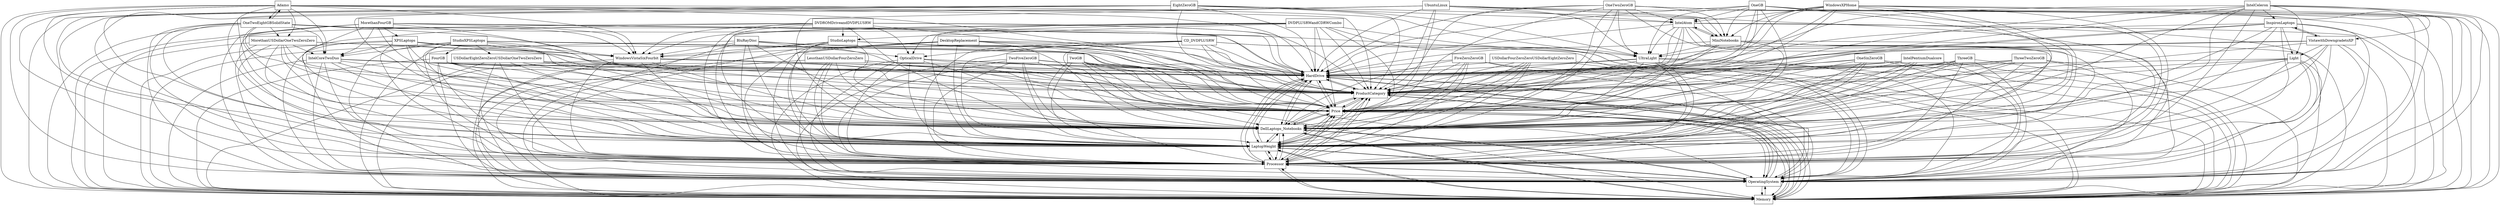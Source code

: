 digraph{
graph [rankdir=TB];
node [shape=box];
edge [arrowhead=normal];
0[label="HardDrive",]
1[label="TwoGB",]
2[label="StudioXPSLaptops",]
3[label="WindowsXPHome",]
4[label="USDollarFourZeroZeroUSDollarEightZeroZero",]
5[label="ProductCategory",]
6[label="InspironLaptops",]
7[label="IntelCoreTwoDuo",]
8[label="LessthanUSDollarFourZeroZero",]
9[label="OneTwoZeroGB",]
10[label="Memory",]
11[label="MorethanUSDollarOneTwoZeroZero",]
12[label="USDollarEightZeroZeroUSDollarOneTwoZeroZero",]
13[label="XPSLaptops",]
14[label="IntelPentiumDualcore",]
15[label="TwoFiveZeroGB",]
16[label="Light",]
17[label="OperatingSystem",]
18[label="WindowsVistaSixFourbit",]
19[label="Processor",]
20[label="DVDPLUSRWandCDRWCombo",]
21[label="IntelAtom",]
22[label="EightZeroGB",]
23[label="Adamo",]
24[label="OneGB",]
25[label="DVDROMDriveandDVDPLUSRW",]
26[label="OpticalDrive",]
27[label="FiveZeroZeroGB",]
28[label="LaptopWeight",]
29[label="VistawithDowngradetoXP",]
30[label="BluRayDisc",]
31[label="OneTwoEightGBSolidState",]
32[label="OneSixZeroGB",]
33[label="DellLaptops_Notebooks",]
34[label="UbuntuLinux",]
35[label="MorethanFourGB",]
36[label="IntelCeleron",]
37[label="Price",]
38[label="ThreeTwoZeroGB",]
39[label="ThreeGB",]
40[label="UltraLight",]
41[label="MiniNotebooks",]
42[label="CD_DVDPLUSRW",]
43[label="StudioLaptops",]
44[label="DesktopReplacement",]
45[label="FourGB",]
0->5[label="",]
0->10[label="",]
0->17[label="",]
0->19[label="",]
0->28[label="",]
0->33[label="",]
0->37[label="",]
1->0[label="",]
1->5[label="",]
1->10[label="",]
1->17[label="",]
1->19[label="",]
1->28[label="",]
1->33[label="",]
1->37[label="",]
2->0[label="",]
2->5[label="",]
2->7[label="",]
2->10[label="",]
2->12[label="",]
2->17[label="",]
2->18[label="",]
2->19[label="",]
2->28[label="",]
2->33[label="",]
2->37[label="",]
2->45[label="",]
3->0[label="",]
3->5[label="",]
3->10[label="",]
3->17[label="",]
3->19[label="",]
3->21[label="",]
3->28[label="",]
3->33[label="",]
3->37[label="",]
3->40[label="",]
3->41[label="",]
4->0[label="",]
4->5[label="",]
4->10[label="",]
4->17[label="",]
4->19[label="",]
4->28[label="",]
4->33[label="",]
4->37[label="",]
5->0[label="",]
5->10[label="",]
5->17[label="",]
5->19[label="",]
5->28[label="",]
5->33[label="",]
5->37[label="",]
6->0[label="",]
6->5[label="",]
6->10[label="",]
6->16[label="",]
6->17[label="",]
6->19[label="",]
6->28[label="",]
6->29[label="",]
6->33[label="",]
6->37[label="",]
7->0[label="",]
7->5[label="",]
7->10[label="",]
7->17[label="",]
7->19[label="",]
7->28[label="",]
7->33[label="",]
7->37[label="",]
8->0[label="",]
8->5[label="",]
8->10[label="",]
8->17[label="",]
8->19[label="",]
8->28[label="",]
8->33[label="",]
8->37[label="",]
9->0[label="",]
9->5[label="",]
9->10[label="",]
9->17[label="",]
9->19[label="",]
9->21[label="",]
9->28[label="",]
9->33[label="",]
9->37[label="",]
9->40[label="",]
9->41[label="",]
10->0[label="",]
10->5[label="",]
10->17[label="",]
10->19[label="",]
10->28[label="",]
10->33[label="",]
10->37[label="",]
11->0[label="",]
11->5[label="",]
11->7[label="",]
11->10[label="",]
11->17[label="",]
11->18[label="",]
11->19[label="",]
11->28[label="",]
11->33[label="",]
11->37[label="",]
12->0[label="",]
12->5[label="",]
12->10[label="",]
12->17[label="",]
12->19[label="",]
12->28[label="",]
12->33[label="",]
12->37[label="",]
13->0[label="",]
13->5[label="",]
13->7[label="",]
13->10[label="",]
13->17[label="",]
13->18[label="",]
13->19[label="",]
13->28[label="",]
13->33[label="",]
13->37[label="",]
14->0[label="",]
14->5[label="",]
14->10[label="",]
14->17[label="",]
14->19[label="",]
14->28[label="",]
14->33[label="",]
14->37[label="",]
15->0[label="",]
15->5[label="",]
15->10[label="",]
15->17[label="",]
15->19[label="",]
15->28[label="",]
15->33[label="",]
15->37[label="",]
16->0[label="",]
16->5[label="",]
16->10[label="",]
16->17[label="",]
16->19[label="",]
16->28[label="",]
16->33[label="",]
16->37[label="",]
17->0[label="",]
17->5[label="",]
17->10[label="",]
17->19[label="",]
17->28[label="",]
17->33[label="",]
17->37[label="",]
18->0[label="",]
18->5[label="",]
18->10[label="",]
18->17[label="",]
18->19[label="",]
18->28[label="",]
18->33[label="",]
18->37[label="",]
19->0[label="",]
19->5[label="",]
19->10[label="",]
19->17[label="",]
19->28[label="",]
19->33[label="",]
19->37[label="",]
20->0[label="",]
20->5[label="",]
20->10[label="",]
20->17[label="",]
20->18[label="",]
20->19[label="",]
20->26[label="",]
20->28[label="",]
20->33[label="",]
20->37[label="",]
20->43[label="",]
21->0[label="",]
21->5[label="",]
21->10[label="",]
21->17[label="",]
21->19[label="",]
21->28[label="",]
21->33[label="",]
21->37[label="",]
21->40[label="",]
21->41[label="",]
22->0[label="",]
22->5[label="",]
22->10[label="",]
22->17[label="",]
22->19[label="",]
22->21[label="",]
22->28[label="",]
22->33[label="",]
22->37[label="",]
22->40[label="",]
22->41[label="",]
23->0[label="",]
23->5[label="",]
23->7[label="",]
23->10[label="",]
23->11[label="",]
23->17[label="",]
23->18[label="",]
23->19[label="",]
23->28[label="",]
23->31[label="",]
23->33[label="",]
23->37[label="",]
23->40[label="",]
24->0[label="",]
24->5[label="",]
24->10[label="",]
24->17[label="",]
24->19[label="",]
24->21[label="",]
24->28[label="",]
24->33[label="",]
24->37[label="",]
24->40[label="",]
24->41[label="",]
25->0[label="",]
25->5[label="",]
25->10[label="",]
25->17[label="",]
25->18[label="",]
25->19[label="",]
25->26[label="",]
25->28[label="",]
25->33[label="",]
25->37[label="",]
25->43[label="",]
26->0[label="",]
26->5[label="",]
26->10[label="",]
26->17[label="",]
26->19[label="",]
26->28[label="",]
26->33[label="",]
26->37[label="",]
27->0[label="",]
27->5[label="",]
27->10[label="",]
27->17[label="",]
27->19[label="",]
27->28[label="",]
27->33[label="",]
27->37[label="",]
28->0[label="",]
28->5[label="",]
28->10[label="",]
28->17[label="",]
28->19[label="",]
28->33[label="",]
28->37[label="",]
29->0[label="",]
29->5[label="",]
29->6[label="",]
29->10[label="",]
29->16[label="",]
29->17[label="",]
29->19[label="",]
29->28[label="",]
29->33[label="",]
29->37[label="",]
30->0[label="",]
30->5[label="",]
30->10[label="",]
30->17[label="",]
30->18[label="",]
30->19[label="",]
30->26[label="",]
30->28[label="",]
30->33[label="",]
30->37[label="",]
31->0[label="",]
31->5[label="",]
31->7[label="",]
31->10[label="",]
31->11[label="",]
31->17[label="",]
31->18[label="",]
31->19[label="",]
31->23[label="",]
31->28[label="",]
31->33[label="",]
31->37[label="",]
31->40[label="",]
32->0[label="",]
32->5[label="",]
32->10[label="",]
32->17[label="",]
32->19[label="",]
32->28[label="",]
32->33[label="",]
32->37[label="",]
33->0[label="",]
33->5[label="",]
33->10[label="",]
33->17[label="",]
33->19[label="",]
33->28[label="",]
33->37[label="",]
34->0[label="",]
34->5[label="",]
34->10[label="",]
34->17[label="",]
34->19[label="",]
34->21[label="",]
34->28[label="",]
34->33[label="",]
34->37[label="",]
34->40[label="",]
34->41[label="",]
35->0[label="",]
35->5[label="",]
35->7[label="",]
35->10[label="",]
35->13[label="",]
35->17[label="",]
35->18[label="",]
35->19[label="",]
35->28[label="",]
35->33[label="",]
35->37[label="",]
36->0[label="",]
36->5[label="",]
36->6[label="",]
36->10[label="",]
36->16[label="",]
36->17[label="",]
36->19[label="",]
36->28[label="",]
36->29[label="",]
36->33[label="",]
36->37[label="",]
37->0[label="",]
37->5[label="",]
37->10[label="",]
37->17[label="",]
37->19[label="",]
37->28[label="",]
37->33[label="",]
38->0[label="",]
38->5[label="",]
38->10[label="",]
38->17[label="",]
38->19[label="",]
38->28[label="",]
38->33[label="",]
38->37[label="",]
39->0[label="",]
39->5[label="",]
39->10[label="",]
39->17[label="",]
39->19[label="",]
39->28[label="",]
39->33[label="",]
39->37[label="",]
40->0[label="",]
40->5[label="",]
40->10[label="",]
40->17[label="",]
40->19[label="",]
40->28[label="",]
40->33[label="",]
40->37[label="",]
41->0[label="",]
41->5[label="",]
41->10[label="",]
41->17[label="",]
41->19[label="",]
41->21[label="",]
41->28[label="",]
41->33[label="",]
41->37[label="",]
41->40[label="",]
42->0[label="",]
42->5[label="",]
42->10[label="",]
42->17[label="",]
42->19[label="",]
42->26[label="",]
42->28[label="",]
42->33[label="",]
42->37[label="",]
43->0[label="",]
43->5[label="",]
43->10[label="",]
43->17[label="",]
43->18[label="",]
43->19[label="",]
43->28[label="",]
43->33[label="",]
43->37[label="",]
44->0[label="",]
44->5[label="",]
44->10[label="",]
44->17[label="",]
44->18[label="",]
44->19[label="",]
44->28[label="",]
44->33[label="",]
44->37[label="",]
45->0[label="",]
45->5[label="",]
45->10[label="",]
45->17[label="",]
45->19[label="",]
45->28[label="",]
45->33[label="",]
45->37[label="",]
}
